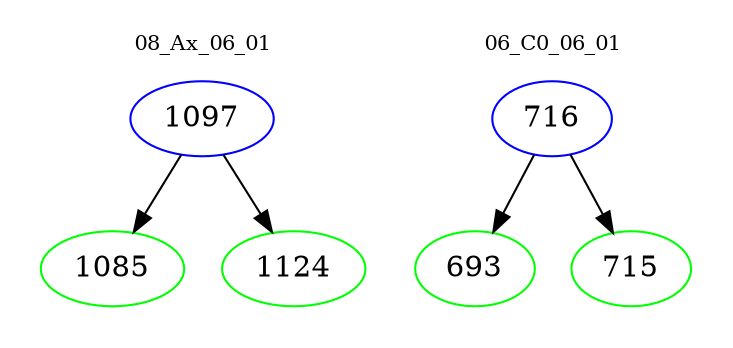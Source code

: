 digraph{
subgraph cluster_0 {
color = white
label = "08_Ax_06_01";
fontsize=10;
T0_1097 [label="1097", color="blue"]
T0_1097 -> T0_1085 [color="black"]
T0_1085 [label="1085", color="green"]
T0_1097 -> T0_1124 [color="black"]
T0_1124 [label="1124", color="green"]
}
subgraph cluster_1 {
color = white
label = "06_C0_06_01";
fontsize=10;
T1_716 [label="716", color="blue"]
T1_716 -> T1_693 [color="black"]
T1_693 [label="693", color="green"]
T1_716 -> T1_715 [color="black"]
T1_715 [label="715", color="green"]
}
}
